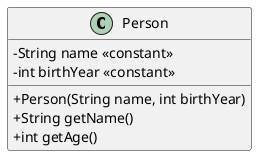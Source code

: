 @startuml
scale 1
skinparam classAttributeIconSize 0

class Person {
    - String name <<constant>>
    - int birthYear <<constant>>

    + Person(String name, int birthYear)
    + String getName()
    + int getAge()
}

@enduml